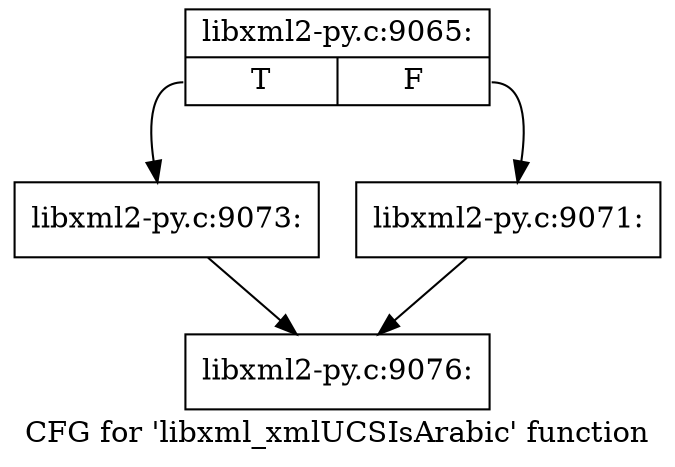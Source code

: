 digraph "CFG for 'libxml_xmlUCSIsArabic' function" {
	label="CFG for 'libxml_xmlUCSIsArabic' function";

	Node0x44dd880 [shape=record,label="{libxml2-py.c:9065:|{<s0>T|<s1>F}}"];
	Node0x44dd880:s0 -> Node0x44e06b0;
	Node0x44dd880:s1 -> Node0x44e0660;
	Node0x44e0660 [shape=record,label="{libxml2-py.c:9071:}"];
	Node0x44e0660 -> Node0x44df2c0;
	Node0x44e06b0 [shape=record,label="{libxml2-py.c:9073:}"];
	Node0x44e06b0 -> Node0x44df2c0;
	Node0x44df2c0 [shape=record,label="{libxml2-py.c:9076:}"];
}
